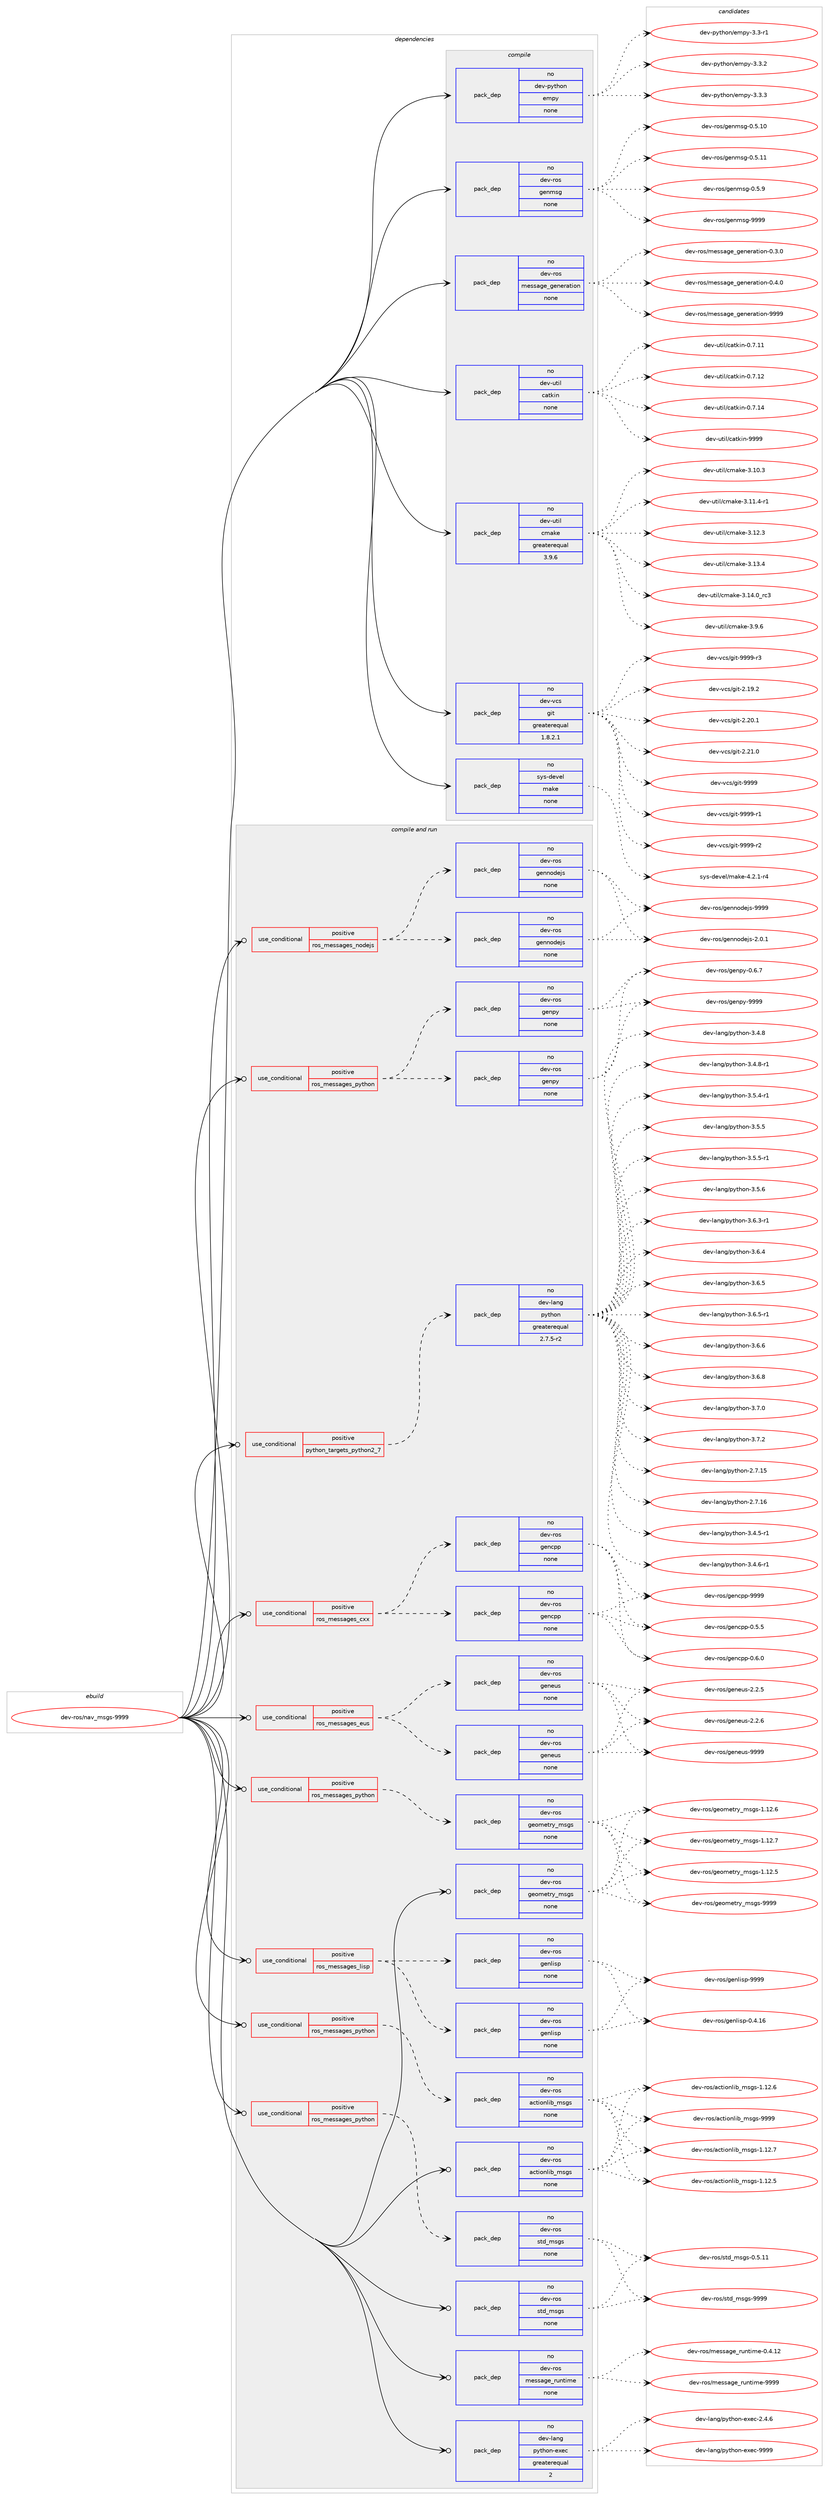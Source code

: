 digraph prolog {

# *************
# Graph options
# *************

newrank=true;
concentrate=true;
compound=true;
graph [rankdir=LR,fontname=Helvetica,fontsize=10,ranksep=1.5];#, ranksep=2.5, nodesep=0.2];
edge  [arrowhead=vee];
node  [fontname=Helvetica,fontsize=10];

# **********
# The ebuild
# **********

subgraph cluster_leftcol {
color=gray;
rank=same;
label=<<i>ebuild</i>>;
id [label="dev-ros/nav_msgs-9999", color=red, width=4, href="../dev-ros/nav_msgs-9999.svg"];
}

# ****************
# The dependencies
# ****************

subgraph cluster_midcol {
color=gray;
label=<<i>dependencies</i>>;
subgraph cluster_compile {
fillcolor="#eeeeee";
style=filled;
label=<<i>compile</i>>;
subgraph pack1047883 {
dependency1460401 [label=<<TABLE BORDER="0" CELLBORDER="1" CELLSPACING="0" CELLPADDING="4" WIDTH="220"><TR><TD ROWSPAN="6" CELLPADDING="30">pack_dep</TD></TR><TR><TD WIDTH="110">no</TD></TR><TR><TD>dev-python</TD></TR><TR><TD>empy</TD></TR><TR><TD>none</TD></TR><TR><TD></TD></TR></TABLE>>, shape=none, color=blue];
}
id:e -> dependency1460401:w [weight=20,style="solid",arrowhead="vee"];
subgraph pack1047884 {
dependency1460402 [label=<<TABLE BORDER="0" CELLBORDER="1" CELLSPACING="0" CELLPADDING="4" WIDTH="220"><TR><TD ROWSPAN="6" CELLPADDING="30">pack_dep</TD></TR><TR><TD WIDTH="110">no</TD></TR><TR><TD>dev-ros</TD></TR><TR><TD>genmsg</TD></TR><TR><TD>none</TD></TR><TR><TD></TD></TR></TABLE>>, shape=none, color=blue];
}
id:e -> dependency1460402:w [weight=20,style="solid",arrowhead="vee"];
subgraph pack1047885 {
dependency1460403 [label=<<TABLE BORDER="0" CELLBORDER="1" CELLSPACING="0" CELLPADDING="4" WIDTH="220"><TR><TD ROWSPAN="6" CELLPADDING="30">pack_dep</TD></TR><TR><TD WIDTH="110">no</TD></TR><TR><TD>dev-ros</TD></TR><TR><TD>message_generation</TD></TR><TR><TD>none</TD></TR><TR><TD></TD></TR></TABLE>>, shape=none, color=blue];
}
id:e -> dependency1460403:w [weight=20,style="solid",arrowhead="vee"];
subgraph pack1047886 {
dependency1460404 [label=<<TABLE BORDER="0" CELLBORDER="1" CELLSPACING="0" CELLPADDING="4" WIDTH="220"><TR><TD ROWSPAN="6" CELLPADDING="30">pack_dep</TD></TR><TR><TD WIDTH="110">no</TD></TR><TR><TD>dev-util</TD></TR><TR><TD>catkin</TD></TR><TR><TD>none</TD></TR><TR><TD></TD></TR></TABLE>>, shape=none, color=blue];
}
id:e -> dependency1460404:w [weight=20,style="solid",arrowhead="vee"];
subgraph pack1047887 {
dependency1460405 [label=<<TABLE BORDER="0" CELLBORDER="1" CELLSPACING="0" CELLPADDING="4" WIDTH="220"><TR><TD ROWSPAN="6" CELLPADDING="30">pack_dep</TD></TR><TR><TD WIDTH="110">no</TD></TR><TR><TD>dev-util</TD></TR><TR><TD>cmake</TD></TR><TR><TD>greaterequal</TD></TR><TR><TD>3.9.6</TD></TR></TABLE>>, shape=none, color=blue];
}
id:e -> dependency1460405:w [weight=20,style="solid",arrowhead="vee"];
subgraph pack1047888 {
dependency1460406 [label=<<TABLE BORDER="0" CELLBORDER="1" CELLSPACING="0" CELLPADDING="4" WIDTH="220"><TR><TD ROWSPAN="6" CELLPADDING="30">pack_dep</TD></TR><TR><TD WIDTH="110">no</TD></TR><TR><TD>dev-vcs</TD></TR><TR><TD>git</TD></TR><TR><TD>greaterequal</TD></TR><TR><TD>1.8.2.1</TD></TR></TABLE>>, shape=none, color=blue];
}
id:e -> dependency1460406:w [weight=20,style="solid",arrowhead="vee"];
subgraph pack1047889 {
dependency1460407 [label=<<TABLE BORDER="0" CELLBORDER="1" CELLSPACING="0" CELLPADDING="4" WIDTH="220"><TR><TD ROWSPAN="6" CELLPADDING="30">pack_dep</TD></TR><TR><TD WIDTH="110">no</TD></TR><TR><TD>sys-devel</TD></TR><TR><TD>make</TD></TR><TR><TD>none</TD></TR><TR><TD></TD></TR></TABLE>>, shape=none, color=blue];
}
id:e -> dependency1460407:w [weight=20,style="solid",arrowhead="vee"];
}
subgraph cluster_compileandrun {
fillcolor="#eeeeee";
style=filled;
label=<<i>compile and run</i>>;
subgraph cond389128 {
dependency1460408 [label=<<TABLE BORDER="0" CELLBORDER="1" CELLSPACING="0" CELLPADDING="4"><TR><TD ROWSPAN="3" CELLPADDING="10">use_conditional</TD></TR><TR><TD>positive</TD></TR><TR><TD>python_targets_python2_7</TD></TR></TABLE>>, shape=none, color=red];
subgraph pack1047890 {
dependency1460409 [label=<<TABLE BORDER="0" CELLBORDER="1" CELLSPACING="0" CELLPADDING="4" WIDTH="220"><TR><TD ROWSPAN="6" CELLPADDING="30">pack_dep</TD></TR><TR><TD WIDTH="110">no</TD></TR><TR><TD>dev-lang</TD></TR><TR><TD>python</TD></TR><TR><TD>greaterequal</TD></TR><TR><TD>2.7.5-r2</TD></TR></TABLE>>, shape=none, color=blue];
}
dependency1460408:e -> dependency1460409:w [weight=20,style="dashed",arrowhead="vee"];
}
id:e -> dependency1460408:w [weight=20,style="solid",arrowhead="odotvee"];
subgraph cond389129 {
dependency1460410 [label=<<TABLE BORDER="0" CELLBORDER="1" CELLSPACING="0" CELLPADDING="4"><TR><TD ROWSPAN="3" CELLPADDING="10">use_conditional</TD></TR><TR><TD>positive</TD></TR><TR><TD>ros_messages_cxx</TD></TR></TABLE>>, shape=none, color=red];
subgraph pack1047891 {
dependency1460411 [label=<<TABLE BORDER="0" CELLBORDER="1" CELLSPACING="0" CELLPADDING="4" WIDTH="220"><TR><TD ROWSPAN="6" CELLPADDING="30">pack_dep</TD></TR><TR><TD WIDTH="110">no</TD></TR><TR><TD>dev-ros</TD></TR><TR><TD>gencpp</TD></TR><TR><TD>none</TD></TR><TR><TD></TD></TR></TABLE>>, shape=none, color=blue];
}
dependency1460410:e -> dependency1460411:w [weight=20,style="dashed",arrowhead="vee"];
subgraph pack1047892 {
dependency1460412 [label=<<TABLE BORDER="0" CELLBORDER="1" CELLSPACING="0" CELLPADDING="4" WIDTH="220"><TR><TD ROWSPAN="6" CELLPADDING="30">pack_dep</TD></TR><TR><TD WIDTH="110">no</TD></TR><TR><TD>dev-ros</TD></TR><TR><TD>gencpp</TD></TR><TR><TD>none</TD></TR><TR><TD></TD></TR></TABLE>>, shape=none, color=blue];
}
dependency1460410:e -> dependency1460412:w [weight=20,style="dashed",arrowhead="vee"];
}
id:e -> dependency1460410:w [weight=20,style="solid",arrowhead="odotvee"];
subgraph cond389130 {
dependency1460413 [label=<<TABLE BORDER="0" CELLBORDER="1" CELLSPACING="0" CELLPADDING="4"><TR><TD ROWSPAN="3" CELLPADDING="10">use_conditional</TD></TR><TR><TD>positive</TD></TR><TR><TD>ros_messages_eus</TD></TR></TABLE>>, shape=none, color=red];
subgraph pack1047893 {
dependency1460414 [label=<<TABLE BORDER="0" CELLBORDER="1" CELLSPACING="0" CELLPADDING="4" WIDTH="220"><TR><TD ROWSPAN="6" CELLPADDING="30">pack_dep</TD></TR><TR><TD WIDTH="110">no</TD></TR><TR><TD>dev-ros</TD></TR><TR><TD>geneus</TD></TR><TR><TD>none</TD></TR><TR><TD></TD></TR></TABLE>>, shape=none, color=blue];
}
dependency1460413:e -> dependency1460414:w [weight=20,style="dashed",arrowhead="vee"];
subgraph pack1047894 {
dependency1460415 [label=<<TABLE BORDER="0" CELLBORDER="1" CELLSPACING="0" CELLPADDING="4" WIDTH="220"><TR><TD ROWSPAN="6" CELLPADDING="30">pack_dep</TD></TR><TR><TD WIDTH="110">no</TD></TR><TR><TD>dev-ros</TD></TR><TR><TD>geneus</TD></TR><TR><TD>none</TD></TR><TR><TD></TD></TR></TABLE>>, shape=none, color=blue];
}
dependency1460413:e -> dependency1460415:w [weight=20,style="dashed",arrowhead="vee"];
}
id:e -> dependency1460413:w [weight=20,style="solid",arrowhead="odotvee"];
subgraph cond389131 {
dependency1460416 [label=<<TABLE BORDER="0" CELLBORDER="1" CELLSPACING="0" CELLPADDING="4"><TR><TD ROWSPAN="3" CELLPADDING="10">use_conditional</TD></TR><TR><TD>positive</TD></TR><TR><TD>ros_messages_lisp</TD></TR></TABLE>>, shape=none, color=red];
subgraph pack1047895 {
dependency1460417 [label=<<TABLE BORDER="0" CELLBORDER="1" CELLSPACING="0" CELLPADDING="4" WIDTH="220"><TR><TD ROWSPAN="6" CELLPADDING="30">pack_dep</TD></TR><TR><TD WIDTH="110">no</TD></TR><TR><TD>dev-ros</TD></TR><TR><TD>genlisp</TD></TR><TR><TD>none</TD></TR><TR><TD></TD></TR></TABLE>>, shape=none, color=blue];
}
dependency1460416:e -> dependency1460417:w [weight=20,style="dashed",arrowhead="vee"];
subgraph pack1047896 {
dependency1460418 [label=<<TABLE BORDER="0" CELLBORDER="1" CELLSPACING="0" CELLPADDING="4" WIDTH="220"><TR><TD ROWSPAN="6" CELLPADDING="30">pack_dep</TD></TR><TR><TD WIDTH="110">no</TD></TR><TR><TD>dev-ros</TD></TR><TR><TD>genlisp</TD></TR><TR><TD>none</TD></TR><TR><TD></TD></TR></TABLE>>, shape=none, color=blue];
}
dependency1460416:e -> dependency1460418:w [weight=20,style="dashed",arrowhead="vee"];
}
id:e -> dependency1460416:w [weight=20,style="solid",arrowhead="odotvee"];
subgraph cond389132 {
dependency1460419 [label=<<TABLE BORDER="0" CELLBORDER="1" CELLSPACING="0" CELLPADDING="4"><TR><TD ROWSPAN="3" CELLPADDING="10">use_conditional</TD></TR><TR><TD>positive</TD></TR><TR><TD>ros_messages_nodejs</TD></TR></TABLE>>, shape=none, color=red];
subgraph pack1047897 {
dependency1460420 [label=<<TABLE BORDER="0" CELLBORDER="1" CELLSPACING="0" CELLPADDING="4" WIDTH="220"><TR><TD ROWSPAN="6" CELLPADDING="30">pack_dep</TD></TR><TR><TD WIDTH="110">no</TD></TR><TR><TD>dev-ros</TD></TR><TR><TD>gennodejs</TD></TR><TR><TD>none</TD></TR><TR><TD></TD></TR></TABLE>>, shape=none, color=blue];
}
dependency1460419:e -> dependency1460420:w [weight=20,style="dashed",arrowhead="vee"];
subgraph pack1047898 {
dependency1460421 [label=<<TABLE BORDER="0" CELLBORDER="1" CELLSPACING="0" CELLPADDING="4" WIDTH="220"><TR><TD ROWSPAN="6" CELLPADDING="30">pack_dep</TD></TR><TR><TD WIDTH="110">no</TD></TR><TR><TD>dev-ros</TD></TR><TR><TD>gennodejs</TD></TR><TR><TD>none</TD></TR><TR><TD></TD></TR></TABLE>>, shape=none, color=blue];
}
dependency1460419:e -> dependency1460421:w [weight=20,style="dashed",arrowhead="vee"];
}
id:e -> dependency1460419:w [weight=20,style="solid",arrowhead="odotvee"];
subgraph cond389133 {
dependency1460422 [label=<<TABLE BORDER="0" CELLBORDER="1" CELLSPACING="0" CELLPADDING="4"><TR><TD ROWSPAN="3" CELLPADDING="10">use_conditional</TD></TR><TR><TD>positive</TD></TR><TR><TD>ros_messages_python</TD></TR></TABLE>>, shape=none, color=red];
subgraph pack1047899 {
dependency1460423 [label=<<TABLE BORDER="0" CELLBORDER="1" CELLSPACING="0" CELLPADDING="4" WIDTH="220"><TR><TD ROWSPAN="6" CELLPADDING="30">pack_dep</TD></TR><TR><TD WIDTH="110">no</TD></TR><TR><TD>dev-ros</TD></TR><TR><TD>actionlib_msgs</TD></TR><TR><TD>none</TD></TR><TR><TD></TD></TR></TABLE>>, shape=none, color=blue];
}
dependency1460422:e -> dependency1460423:w [weight=20,style="dashed",arrowhead="vee"];
}
id:e -> dependency1460422:w [weight=20,style="solid",arrowhead="odotvee"];
subgraph cond389134 {
dependency1460424 [label=<<TABLE BORDER="0" CELLBORDER="1" CELLSPACING="0" CELLPADDING="4"><TR><TD ROWSPAN="3" CELLPADDING="10">use_conditional</TD></TR><TR><TD>positive</TD></TR><TR><TD>ros_messages_python</TD></TR></TABLE>>, shape=none, color=red];
subgraph pack1047900 {
dependency1460425 [label=<<TABLE BORDER="0" CELLBORDER="1" CELLSPACING="0" CELLPADDING="4" WIDTH="220"><TR><TD ROWSPAN="6" CELLPADDING="30">pack_dep</TD></TR><TR><TD WIDTH="110">no</TD></TR><TR><TD>dev-ros</TD></TR><TR><TD>genpy</TD></TR><TR><TD>none</TD></TR><TR><TD></TD></TR></TABLE>>, shape=none, color=blue];
}
dependency1460424:e -> dependency1460425:w [weight=20,style="dashed",arrowhead="vee"];
subgraph pack1047901 {
dependency1460426 [label=<<TABLE BORDER="0" CELLBORDER="1" CELLSPACING="0" CELLPADDING="4" WIDTH="220"><TR><TD ROWSPAN="6" CELLPADDING="30">pack_dep</TD></TR><TR><TD WIDTH="110">no</TD></TR><TR><TD>dev-ros</TD></TR><TR><TD>genpy</TD></TR><TR><TD>none</TD></TR><TR><TD></TD></TR></TABLE>>, shape=none, color=blue];
}
dependency1460424:e -> dependency1460426:w [weight=20,style="dashed",arrowhead="vee"];
}
id:e -> dependency1460424:w [weight=20,style="solid",arrowhead="odotvee"];
subgraph cond389135 {
dependency1460427 [label=<<TABLE BORDER="0" CELLBORDER="1" CELLSPACING="0" CELLPADDING="4"><TR><TD ROWSPAN="3" CELLPADDING="10">use_conditional</TD></TR><TR><TD>positive</TD></TR><TR><TD>ros_messages_python</TD></TR></TABLE>>, shape=none, color=red];
subgraph pack1047902 {
dependency1460428 [label=<<TABLE BORDER="0" CELLBORDER="1" CELLSPACING="0" CELLPADDING="4" WIDTH="220"><TR><TD ROWSPAN="6" CELLPADDING="30">pack_dep</TD></TR><TR><TD WIDTH="110">no</TD></TR><TR><TD>dev-ros</TD></TR><TR><TD>geometry_msgs</TD></TR><TR><TD>none</TD></TR><TR><TD></TD></TR></TABLE>>, shape=none, color=blue];
}
dependency1460427:e -> dependency1460428:w [weight=20,style="dashed",arrowhead="vee"];
}
id:e -> dependency1460427:w [weight=20,style="solid",arrowhead="odotvee"];
subgraph cond389136 {
dependency1460429 [label=<<TABLE BORDER="0" CELLBORDER="1" CELLSPACING="0" CELLPADDING="4"><TR><TD ROWSPAN="3" CELLPADDING="10">use_conditional</TD></TR><TR><TD>positive</TD></TR><TR><TD>ros_messages_python</TD></TR></TABLE>>, shape=none, color=red];
subgraph pack1047903 {
dependency1460430 [label=<<TABLE BORDER="0" CELLBORDER="1" CELLSPACING="0" CELLPADDING="4" WIDTH="220"><TR><TD ROWSPAN="6" CELLPADDING="30">pack_dep</TD></TR><TR><TD WIDTH="110">no</TD></TR><TR><TD>dev-ros</TD></TR><TR><TD>std_msgs</TD></TR><TR><TD>none</TD></TR><TR><TD></TD></TR></TABLE>>, shape=none, color=blue];
}
dependency1460429:e -> dependency1460430:w [weight=20,style="dashed",arrowhead="vee"];
}
id:e -> dependency1460429:w [weight=20,style="solid",arrowhead="odotvee"];
subgraph pack1047904 {
dependency1460431 [label=<<TABLE BORDER="0" CELLBORDER="1" CELLSPACING="0" CELLPADDING="4" WIDTH="220"><TR><TD ROWSPAN="6" CELLPADDING="30">pack_dep</TD></TR><TR><TD WIDTH="110">no</TD></TR><TR><TD>dev-lang</TD></TR><TR><TD>python-exec</TD></TR><TR><TD>greaterequal</TD></TR><TR><TD>2</TD></TR></TABLE>>, shape=none, color=blue];
}
id:e -> dependency1460431:w [weight=20,style="solid",arrowhead="odotvee"];
subgraph pack1047905 {
dependency1460432 [label=<<TABLE BORDER="0" CELLBORDER="1" CELLSPACING="0" CELLPADDING="4" WIDTH="220"><TR><TD ROWSPAN="6" CELLPADDING="30">pack_dep</TD></TR><TR><TD WIDTH="110">no</TD></TR><TR><TD>dev-ros</TD></TR><TR><TD>actionlib_msgs</TD></TR><TR><TD>none</TD></TR><TR><TD></TD></TR></TABLE>>, shape=none, color=blue];
}
id:e -> dependency1460432:w [weight=20,style="solid",arrowhead="odotvee"];
subgraph pack1047906 {
dependency1460433 [label=<<TABLE BORDER="0" CELLBORDER="1" CELLSPACING="0" CELLPADDING="4" WIDTH="220"><TR><TD ROWSPAN="6" CELLPADDING="30">pack_dep</TD></TR><TR><TD WIDTH="110">no</TD></TR><TR><TD>dev-ros</TD></TR><TR><TD>geometry_msgs</TD></TR><TR><TD>none</TD></TR><TR><TD></TD></TR></TABLE>>, shape=none, color=blue];
}
id:e -> dependency1460433:w [weight=20,style="solid",arrowhead="odotvee"];
subgraph pack1047907 {
dependency1460434 [label=<<TABLE BORDER="0" CELLBORDER="1" CELLSPACING="0" CELLPADDING="4" WIDTH="220"><TR><TD ROWSPAN="6" CELLPADDING="30">pack_dep</TD></TR><TR><TD WIDTH="110">no</TD></TR><TR><TD>dev-ros</TD></TR><TR><TD>message_runtime</TD></TR><TR><TD>none</TD></TR><TR><TD></TD></TR></TABLE>>, shape=none, color=blue];
}
id:e -> dependency1460434:w [weight=20,style="solid",arrowhead="odotvee"];
subgraph pack1047908 {
dependency1460435 [label=<<TABLE BORDER="0" CELLBORDER="1" CELLSPACING="0" CELLPADDING="4" WIDTH="220"><TR><TD ROWSPAN="6" CELLPADDING="30">pack_dep</TD></TR><TR><TD WIDTH="110">no</TD></TR><TR><TD>dev-ros</TD></TR><TR><TD>std_msgs</TD></TR><TR><TD>none</TD></TR><TR><TD></TD></TR></TABLE>>, shape=none, color=blue];
}
id:e -> dependency1460435:w [weight=20,style="solid",arrowhead="odotvee"];
}
subgraph cluster_run {
fillcolor="#eeeeee";
style=filled;
label=<<i>run</i>>;
}
}

# **************
# The candidates
# **************

subgraph cluster_choices {
rank=same;
color=gray;
label=<<i>candidates</i>>;

subgraph choice1047883 {
color=black;
nodesep=1;
choice1001011184511212111610411111047101109112121455146514511449 [label="dev-python/empy-3.3-r1", color=red, width=4,href="../dev-python/empy-3.3-r1.svg"];
choice1001011184511212111610411111047101109112121455146514650 [label="dev-python/empy-3.3.2", color=red, width=4,href="../dev-python/empy-3.3.2.svg"];
choice1001011184511212111610411111047101109112121455146514651 [label="dev-python/empy-3.3.3", color=red, width=4,href="../dev-python/empy-3.3.3.svg"];
dependency1460401:e -> choice1001011184511212111610411111047101109112121455146514511449:w [style=dotted,weight="100"];
dependency1460401:e -> choice1001011184511212111610411111047101109112121455146514650:w [style=dotted,weight="100"];
dependency1460401:e -> choice1001011184511212111610411111047101109112121455146514651:w [style=dotted,weight="100"];
}
subgraph choice1047884 {
color=black;
nodesep=1;
choice100101118451141111154710310111010911510345484653464948 [label="dev-ros/genmsg-0.5.10", color=red, width=4,href="../dev-ros/genmsg-0.5.10.svg"];
choice100101118451141111154710310111010911510345484653464949 [label="dev-ros/genmsg-0.5.11", color=red, width=4,href="../dev-ros/genmsg-0.5.11.svg"];
choice1001011184511411111547103101110109115103454846534657 [label="dev-ros/genmsg-0.5.9", color=red, width=4,href="../dev-ros/genmsg-0.5.9.svg"];
choice10010111845114111115471031011101091151034557575757 [label="dev-ros/genmsg-9999", color=red, width=4,href="../dev-ros/genmsg-9999.svg"];
dependency1460402:e -> choice100101118451141111154710310111010911510345484653464948:w [style=dotted,weight="100"];
dependency1460402:e -> choice100101118451141111154710310111010911510345484653464949:w [style=dotted,weight="100"];
dependency1460402:e -> choice1001011184511411111547103101110109115103454846534657:w [style=dotted,weight="100"];
dependency1460402:e -> choice10010111845114111115471031011101091151034557575757:w [style=dotted,weight="100"];
}
subgraph choice1047885 {
color=black;
nodesep=1;
choice1001011184511411111547109101115115971031019510310111010111497116105111110454846514648 [label="dev-ros/message_generation-0.3.0", color=red, width=4,href="../dev-ros/message_generation-0.3.0.svg"];
choice1001011184511411111547109101115115971031019510310111010111497116105111110454846524648 [label="dev-ros/message_generation-0.4.0", color=red, width=4,href="../dev-ros/message_generation-0.4.0.svg"];
choice10010111845114111115471091011151159710310195103101110101114971161051111104557575757 [label="dev-ros/message_generation-9999", color=red, width=4,href="../dev-ros/message_generation-9999.svg"];
dependency1460403:e -> choice1001011184511411111547109101115115971031019510310111010111497116105111110454846514648:w [style=dotted,weight="100"];
dependency1460403:e -> choice1001011184511411111547109101115115971031019510310111010111497116105111110454846524648:w [style=dotted,weight="100"];
dependency1460403:e -> choice10010111845114111115471091011151159710310195103101110101114971161051111104557575757:w [style=dotted,weight="100"];
}
subgraph choice1047886 {
color=black;
nodesep=1;
choice1001011184511711610510847999711610710511045484655464949 [label="dev-util/catkin-0.7.11", color=red, width=4,href="../dev-util/catkin-0.7.11.svg"];
choice1001011184511711610510847999711610710511045484655464950 [label="dev-util/catkin-0.7.12", color=red, width=4,href="../dev-util/catkin-0.7.12.svg"];
choice1001011184511711610510847999711610710511045484655464952 [label="dev-util/catkin-0.7.14", color=red, width=4,href="../dev-util/catkin-0.7.14.svg"];
choice100101118451171161051084799971161071051104557575757 [label="dev-util/catkin-9999", color=red, width=4,href="../dev-util/catkin-9999.svg"];
dependency1460404:e -> choice1001011184511711610510847999711610710511045484655464949:w [style=dotted,weight="100"];
dependency1460404:e -> choice1001011184511711610510847999711610710511045484655464950:w [style=dotted,weight="100"];
dependency1460404:e -> choice1001011184511711610510847999711610710511045484655464952:w [style=dotted,weight="100"];
dependency1460404:e -> choice100101118451171161051084799971161071051104557575757:w [style=dotted,weight="100"];
}
subgraph choice1047887 {
color=black;
nodesep=1;
choice1001011184511711610510847991099710710145514649484651 [label="dev-util/cmake-3.10.3", color=red, width=4,href="../dev-util/cmake-3.10.3.svg"];
choice10010111845117116105108479910997107101455146494946524511449 [label="dev-util/cmake-3.11.4-r1", color=red, width=4,href="../dev-util/cmake-3.11.4-r1.svg"];
choice1001011184511711610510847991099710710145514649504651 [label="dev-util/cmake-3.12.3", color=red, width=4,href="../dev-util/cmake-3.12.3.svg"];
choice1001011184511711610510847991099710710145514649514652 [label="dev-util/cmake-3.13.4", color=red, width=4,href="../dev-util/cmake-3.13.4.svg"];
choice1001011184511711610510847991099710710145514649524648951149951 [label="dev-util/cmake-3.14.0_rc3", color=red, width=4,href="../dev-util/cmake-3.14.0_rc3.svg"];
choice10010111845117116105108479910997107101455146574654 [label="dev-util/cmake-3.9.6", color=red, width=4,href="../dev-util/cmake-3.9.6.svg"];
dependency1460405:e -> choice1001011184511711610510847991099710710145514649484651:w [style=dotted,weight="100"];
dependency1460405:e -> choice10010111845117116105108479910997107101455146494946524511449:w [style=dotted,weight="100"];
dependency1460405:e -> choice1001011184511711610510847991099710710145514649504651:w [style=dotted,weight="100"];
dependency1460405:e -> choice1001011184511711610510847991099710710145514649514652:w [style=dotted,weight="100"];
dependency1460405:e -> choice1001011184511711610510847991099710710145514649524648951149951:w [style=dotted,weight="100"];
dependency1460405:e -> choice10010111845117116105108479910997107101455146574654:w [style=dotted,weight="100"];
}
subgraph choice1047888 {
color=black;
nodesep=1;
choice10010111845118991154710310511645504649574650 [label="dev-vcs/git-2.19.2", color=red, width=4,href="../dev-vcs/git-2.19.2.svg"];
choice10010111845118991154710310511645504650484649 [label="dev-vcs/git-2.20.1", color=red, width=4,href="../dev-vcs/git-2.20.1.svg"];
choice10010111845118991154710310511645504650494648 [label="dev-vcs/git-2.21.0", color=red, width=4,href="../dev-vcs/git-2.21.0.svg"];
choice1001011184511899115471031051164557575757 [label="dev-vcs/git-9999", color=red, width=4,href="../dev-vcs/git-9999.svg"];
choice10010111845118991154710310511645575757574511449 [label="dev-vcs/git-9999-r1", color=red, width=4,href="../dev-vcs/git-9999-r1.svg"];
choice10010111845118991154710310511645575757574511450 [label="dev-vcs/git-9999-r2", color=red, width=4,href="../dev-vcs/git-9999-r2.svg"];
choice10010111845118991154710310511645575757574511451 [label="dev-vcs/git-9999-r3", color=red, width=4,href="../dev-vcs/git-9999-r3.svg"];
dependency1460406:e -> choice10010111845118991154710310511645504649574650:w [style=dotted,weight="100"];
dependency1460406:e -> choice10010111845118991154710310511645504650484649:w [style=dotted,weight="100"];
dependency1460406:e -> choice10010111845118991154710310511645504650494648:w [style=dotted,weight="100"];
dependency1460406:e -> choice1001011184511899115471031051164557575757:w [style=dotted,weight="100"];
dependency1460406:e -> choice10010111845118991154710310511645575757574511449:w [style=dotted,weight="100"];
dependency1460406:e -> choice10010111845118991154710310511645575757574511450:w [style=dotted,weight="100"];
dependency1460406:e -> choice10010111845118991154710310511645575757574511451:w [style=dotted,weight="100"];
}
subgraph choice1047889 {
color=black;
nodesep=1;
choice1151211154510010111810110847109971071014552465046494511452 [label="sys-devel/make-4.2.1-r4", color=red, width=4,href="../sys-devel/make-4.2.1-r4.svg"];
dependency1460407:e -> choice1151211154510010111810110847109971071014552465046494511452:w [style=dotted,weight="100"];
}
subgraph choice1047890 {
color=black;
nodesep=1;
choice10010111845108971101034711212111610411111045504655464953 [label="dev-lang/python-2.7.15", color=red, width=4,href="../dev-lang/python-2.7.15.svg"];
choice10010111845108971101034711212111610411111045504655464954 [label="dev-lang/python-2.7.16", color=red, width=4,href="../dev-lang/python-2.7.16.svg"];
choice1001011184510897110103471121211161041111104551465246534511449 [label="dev-lang/python-3.4.5-r1", color=red, width=4,href="../dev-lang/python-3.4.5-r1.svg"];
choice1001011184510897110103471121211161041111104551465246544511449 [label="dev-lang/python-3.4.6-r1", color=red, width=4,href="../dev-lang/python-3.4.6-r1.svg"];
choice100101118451089711010347112121116104111110455146524656 [label="dev-lang/python-3.4.8", color=red, width=4,href="../dev-lang/python-3.4.8.svg"];
choice1001011184510897110103471121211161041111104551465246564511449 [label="dev-lang/python-3.4.8-r1", color=red, width=4,href="../dev-lang/python-3.4.8-r1.svg"];
choice1001011184510897110103471121211161041111104551465346524511449 [label="dev-lang/python-3.5.4-r1", color=red, width=4,href="../dev-lang/python-3.5.4-r1.svg"];
choice100101118451089711010347112121116104111110455146534653 [label="dev-lang/python-3.5.5", color=red, width=4,href="../dev-lang/python-3.5.5.svg"];
choice1001011184510897110103471121211161041111104551465346534511449 [label="dev-lang/python-3.5.5-r1", color=red, width=4,href="../dev-lang/python-3.5.5-r1.svg"];
choice100101118451089711010347112121116104111110455146534654 [label="dev-lang/python-3.5.6", color=red, width=4,href="../dev-lang/python-3.5.6.svg"];
choice1001011184510897110103471121211161041111104551465446514511449 [label="dev-lang/python-3.6.3-r1", color=red, width=4,href="../dev-lang/python-3.6.3-r1.svg"];
choice100101118451089711010347112121116104111110455146544652 [label="dev-lang/python-3.6.4", color=red, width=4,href="../dev-lang/python-3.6.4.svg"];
choice100101118451089711010347112121116104111110455146544653 [label="dev-lang/python-3.6.5", color=red, width=4,href="../dev-lang/python-3.6.5.svg"];
choice1001011184510897110103471121211161041111104551465446534511449 [label="dev-lang/python-3.6.5-r1", color=red, width=4,href="../dev-lang/python-3.6.5-r1.svg"];
choice100101118451089711010347112121116104111110455146544654 [label="dev-lang/python-3.6.6", color=red, width=4,href="../dev-lang/python-3.6.6.svg"];
choice100101118451089711010347112121116104111110455146544656 [label="dev-lang/python-3.6.8", color=red, width=4,href="../dev-lang/python-3.6.8.svg"];
choice100101118451089711010347112121116104111110455146554648 [label="dev-lang/python-3.7.0", color=red, width=4,href="../dev-lang/python-3.7.0.svg"];
choice100101118451089711010347112121116104111110455146554650 [label="dev-lang/python-3.7.2", color=red, width=4,href="../dev-lang/python-3.7.2.svg"];
dependency1460409:e -> choice10010111845108971101034711212111610411111045504655464953:w [style=dotted,weight="100"];
dependency1460409:e -> choice10010111845108971101034711212111610411111045504655464954:w [style=dotted,weight="100"];
dependency1460409:e -> choice1001011184510897110103471121211161041111104551465246534511449:w [style=dotted,weight="100"];
dependency1460409:e -> choice1001011184510897110103471121211161041111104551465246544511449:w [style=dotted,weight="100"];
dependency1460409:e -> choice100101118451089711010347112121116104111110455146524656:w [style=dotted,weight="100"];
dependency1460409:e -> choice1001011184510897110103471121211161041111104551465246564511449:w [style=dotted,weight="100"];
dependency1460409:e -> choice1001011184510897110103471121211161041111104551465346524511449:w [style=dotted,weight="100"];
dependency1460409:e -> choice100101118451089711010347112121116104111110455146534653:w [style=dotted,weight="100"];
dependency1460409:e -> choice1001011184510897110103471121211161041111104551465346534511449:w [style=dotted,weight="100"];
dependency1460409:e -> choice100101118451089711010347112121116104111110455146534654:w [style=dotted,weight="100"];
dependency1460409:e -> choice1001011184510897110103471121211161041111104551465446514511449:w [style=dotted,weight="100"];
dependency1460409:e -> choice100101118451089711010347112121116104111110455146544652:w [style=dotted,weight="100"];
dependency1460409:e -> choice100101118451089711010347112121116104111110455146544653:w [style=dotted,weight="100"];
dependency1460409:e -> choice1001011184510897110103471121211161041111104551465446534511449:w [style=dotted,weight="100"];
dependency1460409:e -> choice100101118451089711010347112121116104111110455146544654:w [style=dotted,weight="100"];
dependency1460409:e -> choice100101118451089711010347112121116104111110455146544656:w [style=dotted,weight="100"];
dependency1460409:e -> choice100101118451089711010347112121116104111110455146554648:w [style=dotted,weight="100"];
dependency1460409:e -> choice100101118451089711010347112121116104111110455146554650:w [style=dotted,weight="100"];
}
subgraph choice1047891 {
color=black;
nodesep=1;
choice100101118451141111154710310111099112112454846534653 [label="dev-ros/gencpp-0.5.5", color=red, width=4,href="../dev-ros/gencpp-0.5.5.svg"];
choice100101118451141111154710310111099112112454846544648 [label="dev-ros/gencpp-0.6.0", color=red, width=4,href="../dev-ros/gencpp-0.6.0.svg"];
choice1001011184511411111547103101110991121124557575757 [label="dev-ros/gencpp-9999", color=red, width=4,href="../dev-ros/gencpp-9999.svg"];
dependency1460411:e -> choice100101118451141111154710310111099112112454846534653:w [style=dotted,weight="100"];
dependency1460411:e -> choice100101118451141111154710310111099112112454846544648:w [style=dotted,weight="100"];
dependency1460411:e -> choice1001011184511411111547103101110991121124557575757:w [style=dotted,weight="100"];
}
subgraph choice1047892 {
color=black;
nodesep=1;
choice100101118451141111154710310111099112112454846534653 [label="dev-ros/gencpp-0.5.5", color=red, width=4,href="../dev-ros/gencpp-0.5.5.svg"];
choice100101118451141111154710310111099112112454846544648 [label="dev-ros/gencpp-0.6.0", color=red, width=4,href="../dev-ros/gencpp-0.6.0.svg"];
choice1001011184511411111547103101110991121124557575757 [label="dev-ros/gencpp-9999", color=red, width=4,href="../dev-ros/gencpp-9999.svg"];
dependency1460412:e -> choice100101118451141111154710310111099112112454846534653:w [style=dotted,weight="100"];
dependency1460412:e -> choice100101118451141111154710310111099112112454846544648:w [style=dotted,weight="100"];
dependency1460412:e -> choice1001011184511411111547103101110991121124557575757:w [style=dotted,weight="100"];
}
subgraph choice1047893 {
color=black;
nodesep=1;
choice1001011184511411111547103101110101117115455046504653 [label="dev-ros/geneus-2.2.5", color=red, width=4,href="../dev-ros/geneus-2.2.5.svg"];
choice1001011184511411111547103101110101117115455046504654 [label="dev-ros/geneus-2.2.6", color=red, width=4,href="../dev-ros/geneus-2.2.6.svg"];
choice10010111845114111115471031011101011171154557575757 [label="dev-ros/geneus-9999", color=red, width=4,href="../dev-ros/geneus-9999.svg"];
dependency1460414:e -> choice1001011184511411111547103101110101117115455046504653:w [style=dotted,weight="100"];
dependency1460414:e -> choice1001011184511411111547103101110101117115455046504654:w [style=dotted,weight="100"];
dependency1460414:e -> choice10010111845114111115471031011101011171154557575757:w [style=dotted,weight="100"];
}
subgraph choice1047894 {
color=black;
nodesep=1;
choice1001011184511411111547103101110101117115455046504653 [label="dev-ros/geneus-2.2.5", color=red, width=4,href="../dev-ros/geneus-2.2.5.svg"];
choice1001011184511411111547103101110101117115455046504654 [label="dev-ros/geneus-2.2.6", color=red, width=4,href="../dev-ros/geneus-2.2.6.svg"];
choice10010111845114111115471031011101011171154557575757 [label="dev-ros/geneus-9999", color=red, width=4,href="../dev-ros/geneus-9999.svg"];
dependency1460415:e -> choice1001011184511411111547103101110101117115455046504653:w [style=dotted,weight="100"];
dependency1460415:e -> choice1001011184511411111547103101110101117115455046504654:w [style=dotted,weight="100"];
dependency1460415:e -> choice10010111845114111115471031011101011171154557575757:w [style=dotted,weight="100"];
}
subgraph choice1047895 {
color=black;
nodesep=1;
choice100101118451141111154710310111010810511511245484652464954 [label="dev-ros/genlisp-0.4.16", color=red, width=4,href="../dev-ros/genlisp-0.4.16.svg"];
choice10010111845114111115471031011101081051151124557575757 [label="dev-ros/genlisp-9999", color=red, width=4,href="../dev-ros/genlisp-9999.svg"];
dependency1460417:e -> choice100101118451141111154710310111010810511511245484652464954:w [style=dotted,weight="100"];
dependency1460417:e -> choice10010111845114111115471031011101081051151124557575757:w [style=dotted,weight="100"];
}
subgraph choice1047896 {
color=black;
nodesep=1;
choice100101118451141111154710310111010810511511245484652464954 [label="dev-ros/genlisp-0.4.16", color=red, width=4,href="../dev-ros/genlisp-0.4.16.svg"];
choice10010111845114111115471031011101081051151124557575757 [label="dev-ros/genlisp-9999", color=red, width=4,href="../dev-ros/genlisp-9999.svg"];
dependency1460418:e -> choice100101118451141111154710310111010810511511245484652464954:w [style=dotted,weight="100"];
dependency1460418:e -> choice10010111845114111115471031011101081051151124557575757:w [style=dotted,weight="100"];
}
subgraph choice1047897 {
color=black;
nodesep=1;
choice1001011184511411111547103101110110111100101106115455046484649 [label="dev-ros/gennodejs-2.0.1", color=red, width=4,href="../dev-ros/gennodejs-2.0.1.svg"];
choice10010111845114111115471031011101101111001011061154557575757 [label="dev-ros/gennodejs-9999", color=red, width=4,href="../dev-ros/gennodejs-9999.svg"];
dependency1460420:e -> choice1001011184511411111547103101110110111100101106115455046484649:w [style=dotted,weight="100"];
dependency1460420:e -> choice10010111845114111115471031011101101111001011061154557575757:w [style=dotted,weight="100"];
}
subgraph choice1047898 {
color=black;
nodesep=1;
choice1001011184511411111547103101110110111100101106115455046484649 [label="dev-ros/gennodejs-2.0.1", color=red, width=4,href="../dev-ros/gennodejs-2.0.1.svg"];
choice10010111845114111115471031011101101111001011061154557575757 [label="dev-ros/gennodejs-9999", color=red, width=4,href="../dev-ros/gennodejs-9999.svg"];
dependency1460421:e -> choice1001011184511411111547103101110110111100101106115455046484649:w [style=dotted,weight="100"];
dependency1460421:e -> choice10010111845114111115471031011101101111001011061154557575757:w [style=dotted,weight="100"];
}
subgraph choice1047899 {
color=black;
nodesep=1;
choice10010111845114111115479799116105111110108105989510911510311545494649504653 [label="dev-ros/actionlib_msgs-1.12.5", color=red, width=4,href="../dev-ros/actionlib_msgs-1.12.5.svg"];
choice10010111845114111115479799116105111110108105989510911510311545494649504654 [label="dev-ros/actionlib_msgs-1.12.6", color=red, width=4,href="../dev-ros/actionlib_msgs-1.12.6.svg"];
choice10010111845114111115479799116105111110108105989510911510311545494649504655 [label="dev-ros/actionlib_msgs-1.12.7", color=red, width=4,href="../dev-ros/actionlib_msgs-1.12.7.svg"];
choice1001011184511411111547979911610511111010810598951091151031154557575757 [label="dev-ros/actionlib_msgs-9999", color=red, width=4,href="../dev-ros/actionlib_msgs-9999.svg"];
dependency1460423:e -> choice10010111845114111115479799116105111110108105989510911510311545494649504653:w [style=dotted,weight="100"];
dependency1460423:e -> choice10010111845114111115479799116105111110108105989510911510311545494649504654:w [style=dotted,weight="100"];
dependency1460423:e -> choice10010111845114111115479799116105111110108105989510911510311545494649504655:w [style=dotted,weight="100"];
dependency1460423:e -> choice1001011184511411111547979911610511111010810598951091151031154557575757:w [style=dotted,weight="100"];
}
subgraph choice1047900 {
color=black;
nodesep=1;
choice1001011184511411111547103101110112121454846544655 [label="dev-ros/genpy-0.6.7", color=red, width=4,href="../dev-ros/genpy-0.6.7.svg"];
choice10010111845114111115471031011101121214557575757 [label="dev-ros/genpy-9999", color=red, width=4,href="../dev-ros/genpy-9999.svg"];
dependency1460425:e -> choice1001011184511411111547103101110112121454846544655:w [style=dotted,weight="100"];
dependency1460425:e -> choice10010111845114111115471031011101121214557575757:w [style=dotted,weight="100"];
}
subgraph choice1047901 {
color=black;
nodesep=1;
choice1001011184511411111547103101110112121454846544655 [label="dev-ros/genpy-0.6.7", color=red, width=4,href="../dev-ros/genpy-0.6.7.svg"];
choice10010111845114111115471031011101121214557575757 [label="dev-ros/genpy-9999", color=red, width=4,href="../dev-ros/genpy-9999.svg"];
dependency1460426:e -> choice1001011184511411111547103101110112121454846544655:w [style=dotted,weight="100"];
dependency1460426:e -> choice10010111845114111115471031011101121214557575757:w [style=dotted,weight="100"];
}
subgraph choice1047902 {
color=black;
nodesep=1;
choice10010111845114111115471031011111091011161141219510911510311545494649504653 [label="dev-ros/geometry_msgs-1.12.5", color=red, width=4,href="../dev-ros/geometry_msgs-1.12.5.svg"];
choice10010111845114111115471031011111091011161141219510911510311545494649504654 [label="dev-ros/geometry_msgs-1.12.6", color=red, width=4,href="../dev-ros/geometry_msgs-1.12.6.svg"];
choice10010111845114111115471031011111091011161141219510911510311545494649504655 [label="dev-ros/geometry_msgs-1.12.7", color=red, width=4,href="../dev-ros/geometry_msgs-1.12.7.svg"];
choice1001011184511411111547103101111109101116114121951091151031154557575757 [label="dev-ros/geometry_msgs-9999", color=red, width=4,href="../dev-ros/geometry_msgs-9999.svg"];
dependency1460428:e -> choice10010111845114111115471031011111091011161141219510911510311545494649504653:w [style=dotted,weight="100"];
dependency1460428:e -> choice10010111845114111115471031011111091011161141219510911510311545494649504654:w [style=dotted,weight="100"];
dependency1460428:e -> choice10010111845114111115471031011111091011161141219510911510311545494649504655:w [style=dotted,weight="100"];
dependency1460428:e -> choice1001011184511411111547103101111109101116114121951091151031154557575757:w [style=dotted,weight="100"];
}
subgraph choice1047903 {
color=black;
nodesep=1;
choice10010111845114111115471151161009510911510311545484653464949 [label="dev-ros/std_msgs-0.5.11", color=red, width=4,href="../dev-ros/std_msgs-0.5.11.svg"];
choice1001011184511411111547115116100951091151031154557575757 [label="dev-ros/std_msgs-9999", color=red, width=4,href="../dev-ros/std_msgs-9999.svg"];
dependency1460430:e -> choice10010111845114111115471151161009510911510311545484653464949:w [style=dotted,weight="100"];
dependency1460430:e -> choice1001011184511411111547115116100951091151031154557575757:w [style=dotted,weight="100"];
}
subgraph choice1047904 {
color=black;
nodesep=1;
choice1001011184510897110103471121211161041111104510112010199455046524654 [label="dev-lang/python-exec-2.4.6", color=red, width=4,href="../dev-lang/python-exec-2.4.6.svg"];
choice10010111845108971101034711212111610411111045101120101994557575757 [label="dev-lang/python-exec-9999", color=red, width=4,href="../dev-lang/python-exec-9999.svg"];
dependency1460431:e -> choice1001011184510897110103471121211161041111104510112010199455046524654:w [style=dotted,weight="100"];
dependency1460431:e -> choice10010111845108971101034711212111610411111045101120101994557575757:w [style=dotted,weight="100"];
}
subgraph choice1047905 {
color=black;
nodesep=1;
choice10010111845114111115479799116105111110108105989510911510311545494649504653 [label="dev-ros/actionlib_msgs-1.12.5", color=red, width=4,href="../dev-ros/actionlib_msgs-1.12.5.svg"];
choice10010111845114111115479799116105111110108105989510911510311545494649504654 [label="dev-ros/actionlib_msgs-1.12.6", color=red, width=4,href="../dev-ros/actionlib_msgs-1.12.6.svg"];
choice10010111845114111115479799116105111110108105989510911510311545494649504655 [label="dev-ros/actionlib_msgs-1.12.7", color=red, width=4,href="../dev-ros/actionlib_msgs-1.12.7.svg"];
choice1001011184511411111547979911610511111010810598951091151031154557575757 [label="dev-ros/actionlib_msgs-9999", color=red, width=4,href="../dev-ros/actionlib_msgs-9999.svg"];
dependency1460432:e -> choice10010111845114111115479799116105111110108105989510911510311545494649504653:w [style=dotted,weight="100"];
dependency1460432:e -> choice10010111845114111115479799116105111110108105989510911510311545494649504654:w [style=dotted,weight="100"];
dependency1460432:e -> choice10010111845114111115479799116105111110108105989510911510311545494649504655:w [style=dotted,weight="100"];
dependency1460432:e -> choice1001011184511411111547979911610511111010810598951091151031154557575757:w [style=dotted,weight="100"];
}
subgraph choice1047906 {
color=black;
nodesep=1;
choice10010111845114111115471031011111091011161141219510911510311545494649504653 [label="dev-ros/geometry_msgs-1.12.5", color=red, width=4,href="../dev-ros/geometry_msgs-1.12.5.svg"];
choice10010111845114111115471031011111091011161141219510911510311545494649504654 [label="dev-ros/geometry_msgs-1.12.6", color=red, width=4,href="../dev-ros/geometry_msgs-1.12.6.svg"];
choice10010111845114111115471031011111091011161141219510911510311545494649504655 [label="dev-ros/geometry_msgs-1.12.7", color=red, width=4,href="../dev-ros/geometry_msgs-1.12.7.svg"];
choice1001011184511411111547103101111109101116114121951091151031154557575757 [label="dev-ros/geometry_msgs-9999", color=red, width=4,href="../dev-ros/geometry_msgs-9999.svg"];
dependency1460433:e -> choice10010111845114111115471031011111091011161141219510911510311545494649504653:w [style=dotted,weight="100"];
dependency1460433:e -> choice10010111845114111115471031011111091011161141219510911510311545494649504654:w [style=dotted,weight="100"];
dependency1460433:e -> choice10010111845114111115471031011111091011161141219510911510311545494649504655:w [style=dotted,weight="100"];
dependency1460433:e -> choice1001011184511411111547103101111109101116114121951091151031154557575757:w [style=dotted,weight="100"];
}
subgraph choice1047907 {
color=black;
nodesep=1;
choice1001011184511411111547109101115115971031019511411711011610510910145484652464950 [label="dev-ros/message_runtime-0.4.12", color=red, width=4,href="../dev-ros/message_runtime-0.4.12.svg"];
choice100101118451141111154710910111511597103101951141171101161051091014557575757 [label="dev-ros/message_runtime-9999", color=red, width=4,href="../dev-ros/message_runtime-9999.svg"];
dependency1460434:e -> choice1001011184511411111547109101115115971031019511411711011610510910145484652464950:w [style=dotted,weight="100"];
dependency1460434:e -> choice100101118451141111154710910111511597103101951141171101161051091014557575757:w [style=dotted,weight="100"];
}
subgraph choice1047908 {
color=black;
nodesep=1;
choice10010111845114111115471151161009510911510311545484653464949 [label="dev-ros/std_msgs-0.5.11", color=red, width=4,href="../dev-ros/std_msgs-0.5.11.svg"];
choice1001011184511411111547115116100951091151031154557575757 [label="dev-ros/std_msgs-9999", color=red, width=4,href="../dev-ros/std_msgs-9999.svg"];
dependency1460435:e -> choice10010111845114111115471151161009510911510311545484653464949:w [style=dotted,weight="100"];
dependency1460435:e -> choice1001011184511411111547115116100951091151031154557575757:w [style=dotted,weight="100"];
}
}

}
